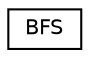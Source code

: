 digraph "Graphical Class Hierarchy"
{
  edge [fontname="Helvetica",fontsize="10",labelfontname="Helvetica",labelfontsize="10"];
  node [fontname="Helvetica",fontsize="10",shape=record];
  rankdir="LR";
  Node1 [label="BFS",height=0.2,width=0.4,color="black", fillcolor="white", style="filled",URL="$classBFS.html"];
}
